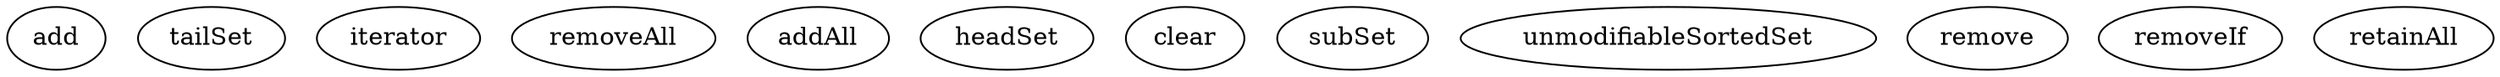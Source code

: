 digraph G {
add;
tailSet;
iterator;
removeAll;
addAll;
headSet;
clear;
subSet;
unmodifiableSortedSet;
remove;
removeIf;
retainAll;
}